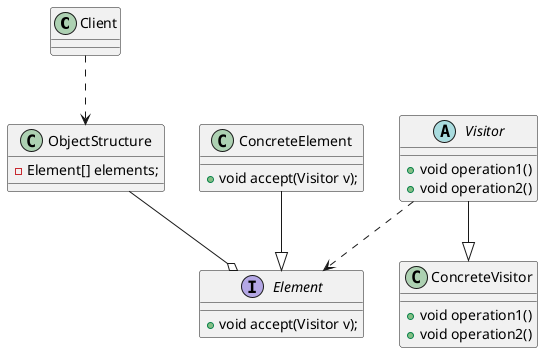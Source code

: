 @startuml

class Client{}
abstract class Visitor{
    + void operation1()
    + void operation2()
}


class ConcreteVisitor{
    + void operation1()
    + void operation2()
}
interface Element{
    + void accept(Visitor v);
}
class ConcreteElement{
    + void accept(Visitor v);
}

class ObjectStructure{
    - Element[] elements;
}


Visitor --|> ConcreteVisitor
ConcreteElement --|> Element

Client ..> ObjectStructure

Visitor ..> Element
ObjectStructure --o Element

@enduml